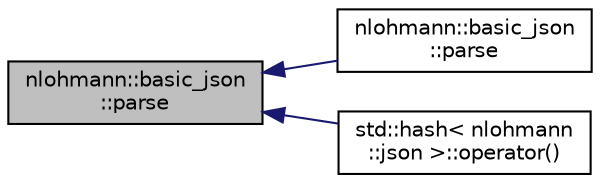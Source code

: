 digraph "nlohmann::basic_json::parse"
{
  edge [fontname="Helvetica",fontsize="10",labelfontname="Helvetica",labelfontsize="10"];
  node [fontname="Helvetica",fontsize="10",shape=record];
  rankdir="LR";
  Node217 [label="nlohmann::basic_json\l::parse",height=0.2,width=0.4,color="black", fillcolor="grey75", style="filled", fontcolor="black"];
  Node217 -> Node218 [dir="back",color="midnightblue",fontsize="10",style="solid",fontname="Helvetica"];
  Node218 [label="nlohmann::basic_json\l::parse",height=0.2,width=0.4,color="black", fillcolor="white", style="filled",URL="$classnlohmann_1_1basic__json.html#ab275a3e00a40189e96d244de6c8f311a",tooltip="deserialize from string literal "];
  Node217 -> Node219 [dir="back",color="midnightblue",fontsize="10",style="solid",fontname="Helvetica"];
  Node219 [label="std::hash\< nlohmann\l::json \>::operator()",height=0.2,width=0.4,color="black", fillcolor="white", style="filled",URL="$structstd_1_1hash_3_01nlohmann_1_1json_01_4.html#aec1567d1fa47dbe5b77954dce3a55b64",tooltip="return a hash value for a JSON object "];
}
